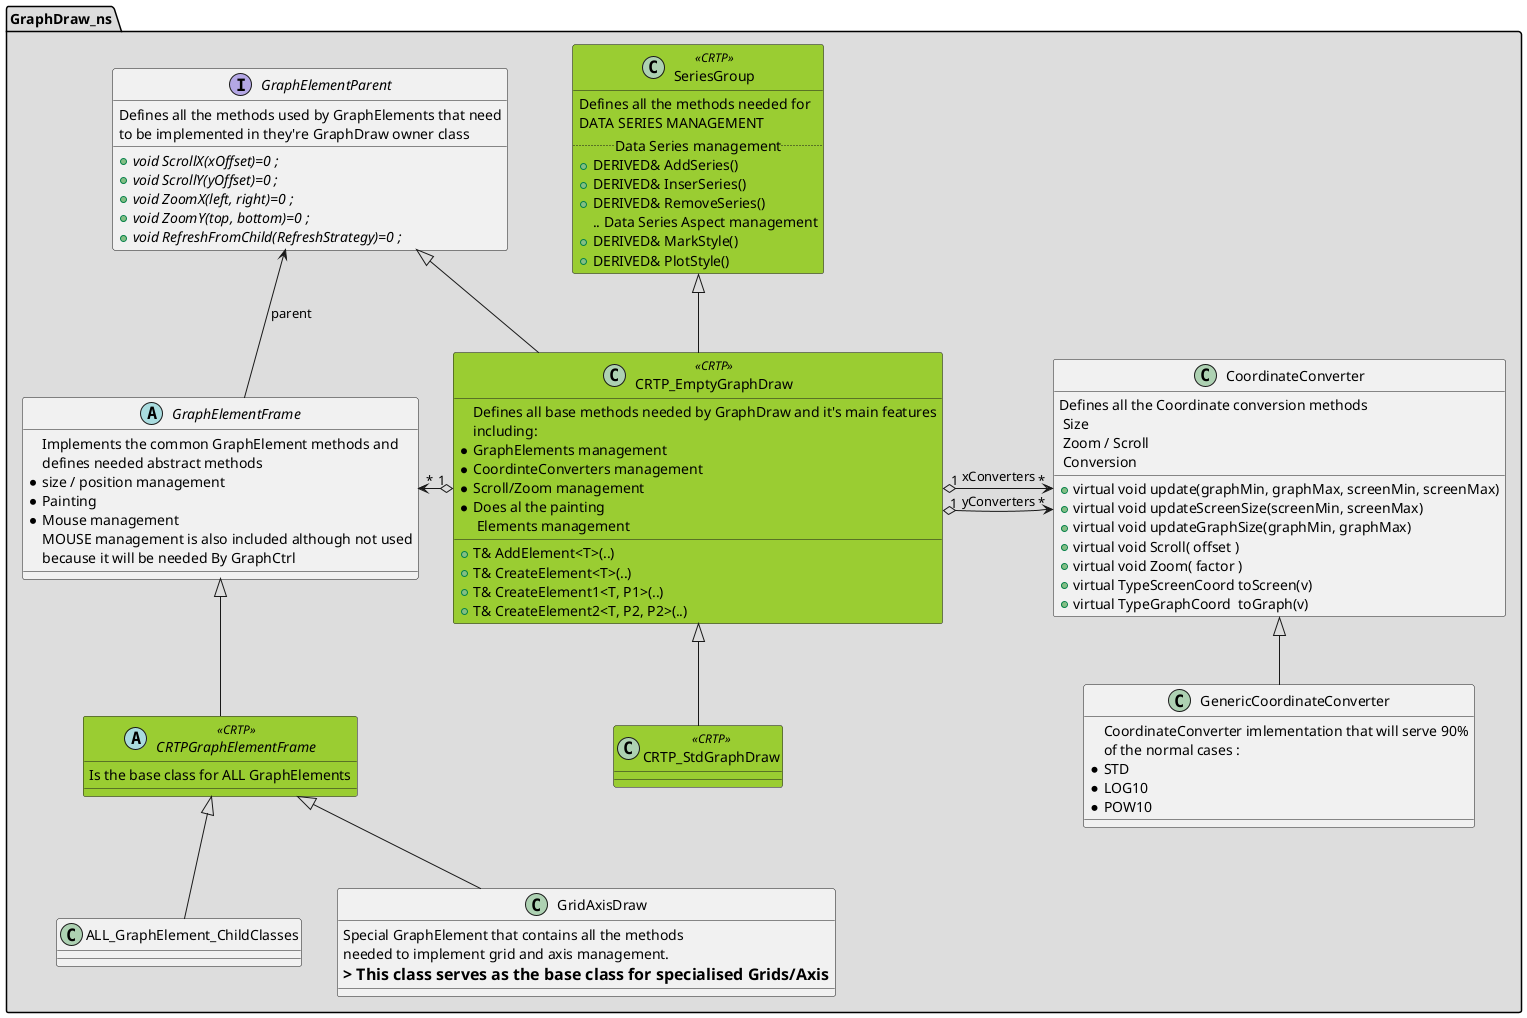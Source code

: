 @startuml img/ClassHierarchy_1.png

skinparam abstractclass {
	BackgroundColor PaleGreen
	ArrowColor SeaGreen
	BorderColor SpringGreen
	BackgroundColor<<CRTP>> YellowGreen
}

skinparam stereotypeABackgroundColor Yellow


skinparam class {
	BackgroundColor<<CRTP>> YellowGreen
}



namespace GraphDraw_ns #DDDDDD {



class SeriesGroup << CRTP >> {
Defines all the methods needed for 
DATA SERIES MANAGEMENT
.. Data Series management ..
+ DERIVED& AddSeries()
+ DERIVED& InserSeries()
+ DERIVED& RemoveSeries()
.. Data Series Aspect management
+ DERIVED& MarkStyle()
+ DERIVED& PlotStyle()
}


interface GraphElementParent {
Defines all the methods used by GraphElements that need
to be implemented in they're GraphDraw owner class 
	+ void ScrollX(xOffset)=0 {abstract};
	+ void ScrollY(yOffset)=0 {abstract};
	+ void ZoomX(left, right)=0 {abstract};
	+ void ZoomY(top, bottom)=0 {abstract};
	+ void RefreshFromChild(RefreshStrategy)=0 {abstract};
}

class CRTP_EmptyGraphDraw << CRTP >> {
Defines all base methods needed by GraphDraw and it's main features
including:
* GraphElements management
* CoordinteConverters management
* Scroll/Zoom management
* Does al the painting
	.. Elements management ..
	+ T& AddElement<T>(..)
	+ T& CreateElement<T>(..)
	+ T& CreateElement1<T, P1>(..)
	+ T& CreateElement2<T, P2, P2>(..)
}


abstract class GraphElementFrame {
Implements the common GraphElement methods and 
defines needed abstract methods
* size / position management
* Painting
* Mouse management
MOUSE management is also included although not used
because it will be needed By GraphCtrl
}

class CRTP_StdGraphDraw << CRTP >>


GraphElementParent<--GraphElementFrame : parent

class CoordinateConverter {
Defines all the Coordinate conversion methods
	.. Size ..
	+ virtual void update(graphMin, graphMax, screenMin, screenMax)
	+ virtual void updateScreenSize(screenMin, screenMax)
	+ virtual void updateGraphSize(graphMin, graphMax)
	.. Zoom / Scroll ..
	+ virtual void Scroll( offset )
	+ virtual void Zoom( factor )
	.. Conversion ..
	+ virtual TypeScreenCoord toScreen(v)
	+ virtual TypeGraphCoord  toGraph(v)
} 

class GenericCoordinateConverter {
CoordinateConverter imlementation that will serve 90%
of the normal cases :
* STD
* LOG10
* POW10
}


abstract class CRTPGraphElementFrame << CRTP >> {
Is the base class for ALL GraphElements
}

class ALL_GraphElement_ChildClasses
class GridAxisDraw {
Special GraphElement that contains all the methods
needed to implement grid and axis management.
==> This class serves as the base class for specialised Grids/Axis                   
}


GraphElementFrame <|-- CRTPGraphElementFrame
CRTPGraphElementFrame <|-- ALL_GraphElement_ChildClasses
CRTPGraphElementFrame <|-- GridAxisDraw

CoordinateConverter<|-- GenericCoordinateConverter

CRTP_EmptyGraphDraw "1" o-left-> "*" GraphElementFrame
CRTP_EmptyGraphDraw "1" o-right-> "*" CoordinateConverter : xConverters
CRTP_EmptyGraphDraw "1" o-right-> "*" CoordinateConverter : yConverters

GraphElementParent <|-- CRTP_EmptyGraphDraw
SeriesGroup <|--CRTP_EmptyGraphDraw 
CRTP_EmptyGraphDraw <|-- CRTP_StdGraphDraw 

}


@enduml

